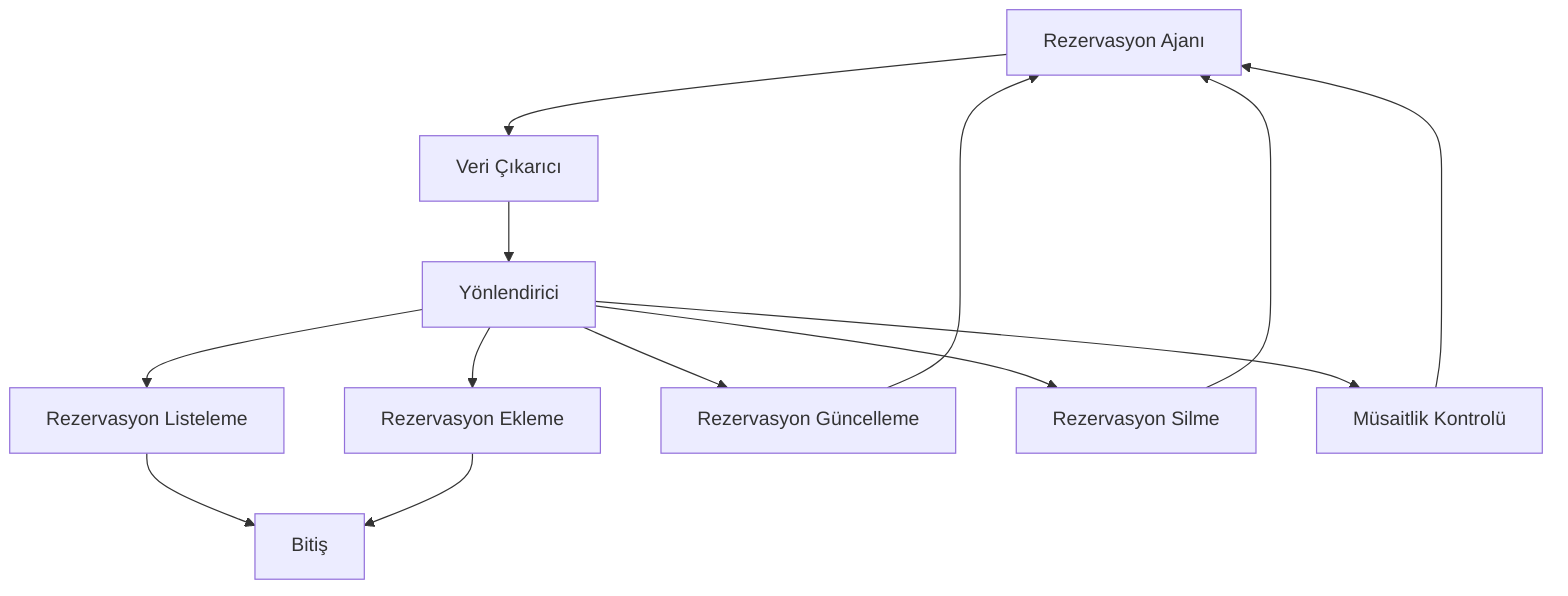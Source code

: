 graph TD
    A[Rezervasyon Ajanı] --> B[Veri Çıkarıcı]
    B --> C[Yönlendirici]
    C --> D[Rezervasyon Listeleme]
    C --> E[Rezervasyon Ekleme]
    C --> F[Rezervasyon Güncelleme]
    C --> G[Rezervasyon Silme]
    C --> H[Müsaitlik Kontrolü]
    D --> I[Bitiş]
    E --> I
    F --> A
    G --> A
    H --> A
